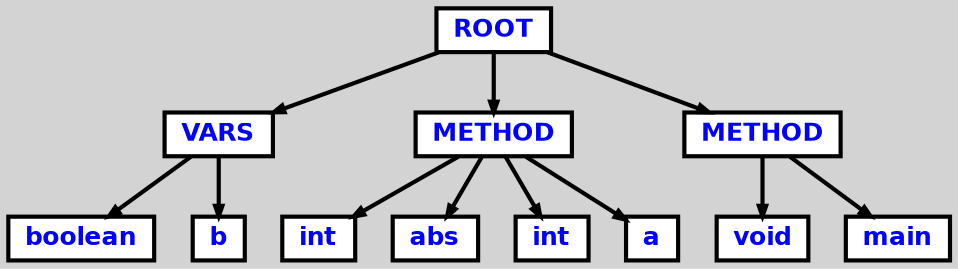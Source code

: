 digraph {

	ordering=out;
	ranksep=.4;
	bgcolor="lightgrey"; node [shape=box, fixedsize=false, fontsize=12, fontname="Helvetica-bold", fontcolor="blue"
		width=.25, height=.25, color="black", fillcolor="white", style="filled, solid, bold"];
	edge [arrowsize=.5, color="black", style="bold"]

  n0 [label="ROOT"];
  n1 [label="VARS"];
  n1 [label="VARS"];
  n2 [label="boolean"];
  n3 [label="b"];
  n4 [label="METHOD"];
  n4 [label="METHOD"];
  n5 [label="int"];
  n6 [label="abs"];
  n7 [label="int"];
  n8 [label="a"];
  n9 [label="METHOD"];
  n9 [label="METHOD"];
  n10 [label="void"];
  n11 [label="main"];

  n0 -> n1 // "ROOT" -> "VARS"
  n1 -> n2 // "VARS" -> "boolean"
  n1 -> n3 // "VARS" -> "b"
  n0 -> n4 // "ROOT" -> "METHOD"
  n4 -> n5 // "METHOD" -> "int"
  n4 -> n6 // "METHOD" -> "abs"
  n4 -> n7 // "METHOD" -> "int"
  n4 -> n8 // "METHOD" -> "a"
  n0 -> n9 // "ROOT" -> "METHOD"
  n9 -> n10 // "METHOD" -> "void"
  n9 -> n11 // "METHOD" -> "main"

}

